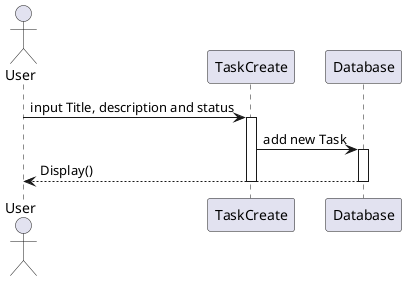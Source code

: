 @startuml
Actor User
User -> TaskCreate : input Title, description and status
activate TaskCreate
TaskCreate -> Database : add new Task
activate Database
Database --> User : Display()
deactivate Database
deactivate TaskCreate
@enduml
